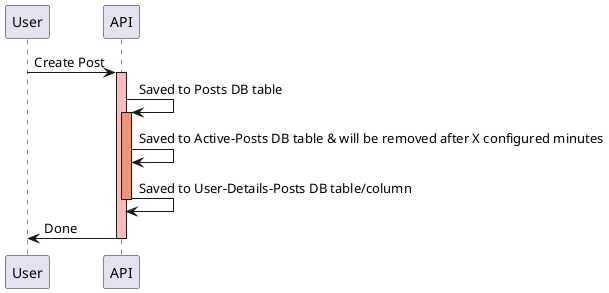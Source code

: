@startuml
participant User

User -> API: Create Post
activate API #FFBBBB

API -> API: Saved to Posts DB table
activate API #DarkSalmon

API -> API: Saved to Active-Posts DB table & will be removed after X configured minutes

API -> API: Saved to User-Details-Posts DB table/column

deactivate API
API -> User: Done
deactivate API
@enduml
